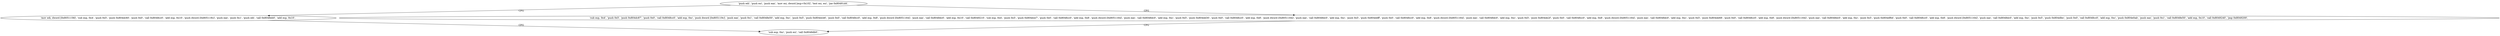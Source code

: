 digraph "func" {
"134516880" [label = "'push edi', 'push esi', 'push eax', 'mov esi, dword [esp+0x10]', 'test esi, esi', 'jne 0x80491d4', " ]
"134517204" [label = "'mov edi, dword [0x8051158]', 'sub esp, 0x4', 'push 0x5', 'push 0x804dc60', 'push 0x0', 'call 0x8048cc0', 'add esp, 0x10', 'push dword [0x805119c]', 'push eax', 'push 0x1', 'push edi', 'call 0x8048eb0', 'add esp, 0x10', " ]
"134516895" [label = "'sub esp, 0x4', 'push 0x5', 'push 0x804dc87', 'push 0x0', 'call 0x8048cc0', 'add esp, 0xc', 'push dword [0x805119c]', 'push eax', 'push 0x1', 'call 0x8048e50', 'add esp, 0xc', 'push 0x5', 'push 0x804dcb6', 'push 0x0', 'call 0x8048cc0', 'add esp, 0x8', 'push dword [0x8051164]', 'push eax', 'call 0x8048dc0', 'add esp, 0x10', 'call 0x8049210', 'sub esp, 0x4', 'push 0x5', 'push 0x804dce7', 'push 0x0', 'call 0x8048cc0', 'add esp, 0x8', 'push dword [0x8051164]', 'push eax', 'call 0x8048dc0', 'add esp, 0xc', 'push 0x5', 'push 0x804dd30', 'push 0x0', 'call 0x8048cc0', 'add esp, 0x8', 'push dword [0x8051164]', 'push eax', 'call 0x8048dc0', 'add esp, 0xc', 'push 0x5', 'push 0x804ddff', 'push 0x0', 'call 0x8048cc0', 'add esp, 0x8', 'push dword [0x8051164]', 'push eax', 'call 0x8048dc0', 'add esp, 0xc', 'push 0x5', 'push 0x804de2f', 'push 0x0', 'call 0x8048cc0', 'add esp, 0x8', 'push dword [0x8051164]', 'push eax', 'call 0x8048dc0', 'add esp, 0xc', 'push 0x5', 'push 0x804de68', 'push 0x0', 'call 0x8048cc0', 'add esp, 0x8', 'push dword [0x8051164]', 'push eax', 'call 0x8048dc0', 'add esp, 0xc', 'push 0x5', 'push 0x804df6d', 'push 0x0', 'call 0x8048cc0', 'add esp, 0x8', 'push dword [0x8051164]', 'push eax', 'call 0x8048dc0', 'add esp, 0xc', 'push 0x5', 'push 0x804dfec', 'push 0x0', 'call 0x8048cc0', 'add esp, 0xc', 'push 0x804e0ab', 'push eax', 'push 0x1', 'call 0x8048e50', 'add esp, 0x10', 'call 0x8049240', 'jmp 0x8049200', " ]
"134517248" [label = "'sub esp, 0xc', 'push esi', 'call 0x8048db0', " ]
"134516880" -> "134517204" [ label = "CFG" ]
"134516880" -> "134516895" [ label = "CFG" ]
"134517204" -> "134517248" [ label = "CFG" ]
"134516895" -> "134517248" [ label = "CFG" ]
}
